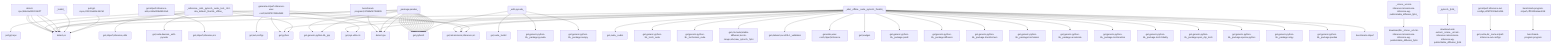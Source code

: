 graph TD
    app-mlperf-inference,d775cac873ee4231_(_reference,_sdxl,_pytorch,_cuda,_test,_r5.0-dev_default,_float16,_offline_) --> detect,os
    app-mlperf-inference,d775cac873ee4231_(_reference,_sdxl,_pytorch,_cuda,_test,_r5.0-dev_default,_float16,_offline_) --> get,sys-utils-cm
    app-mlperf-inference,d775cac873ee4231_(_reference,_sdxl,_pytorch,_cuda,_test,_r5.0-dev_default,_float16,_offline_) --> get,python
    app-mlperf-inference,d775cac873ee4231_(_reference,_sdxl,_pytorch,_cuda,_test,_r5.0-dev_default,_float16,_offline_) --> get,mlcommons,inference,src
    pull-git-repo,c23132ed65c4421d --> detect,os
    app-mlperf-inference,d775cac873ee4231_(_reference,_sdxl,_pytorch,_cuda,_test,_r5.0-dev_default,_float16,_offline_) --> pull,git,repo
    get-mlperf-inference-utils,e341e5f86d8342e5 --> get,mlperf,inference,src
    app-mlperf-inference,d775cac873ee4231_(_reference,_sdxl,_pytorch,_cuda,_test,_r5.0-dev_default,_float16,_offline_) --> get,mlperf,inference,utils
    get-cuda,46d133d9ef92422d_(_toolkit_) --> detect,os
    get-cuda-devices,7a3ede4d3558427a_(_with-pycuda_) --> get,cuda,_toolkit
    get-cuda-devices,7a3ede4d3558427a_(_with-pycuda_) --> get,python3
    get-generic-python-lib,94b62a682bc44791_(_package.pycuda_) --> detect,os
    detect-cpu,586c8a43320142f7 --> detect,os
    get-generic-python-lib,94b62a682bc44791_(_package.pycuda_) --> detect,cpu
    get-generic-python-lib,94b62a682bc44791_(_package.pycuda_) --> get,python3
    get-generic-python-lib,94b62a682bc44791_(_pip_) --> get,python3
    get-generic-python-lib,94b62a682bc44791_(_package.pycuda_) --> get,generic-python-lib,_pip
    get-cuda-devices,7a3ede4d3558427a_(_with-pycuda_) --> get,generic-python-lib,_package.pycuda
    get-generic-python-lib,94b62a682bc44791_(_package.numpy_) --> detect,os
    detect-cpu,586c8a43320142f7 --> detect,os
    get-generic-python-lib,94b62a682bc44791_(_package.numpy_) --> detect,cpu
    get-generic-python-lib,94b62a682bc44791_(_package.numpy_) --> get,python3
    get-generic-python-lib,94b62a682bc44791_(_pip_) --> get,python3
    get-generic-python-lib,94b62a682bc44791_(_package.numpy_) --> get,generic-python-lib,_pip
    get-cuda-devices,7a3ede4d3558427a_(_with-pycuda_) --> get,generic-python-lib,_package.numpy
    app-mlperf-inference,d775cac873ee4231_(_reference,_sdxl,_pytorch,_cuda,_test,_r5.0-dev_default,_float16,_offline_) --> get,cuda-devices,_with-pycuda
    app-mlperf-inference-mlcommons-python,ff149e9781fc4b65_(_sdxl,_offline,_cuda,_pytorch,_float16_) --> detect,os
    detect-cpu,586c8a43320142f7 --> detect,os
    app-mlperf-inference-mlcommons-python,ff149e9781fc4b65_(_sdxl,_offline,_cuda,_pytorch,_float16_) --> detect,cpu
    app-mlperf-inference-mlcommons-python,ff149e9781fc4b65_(_sdxl,_offline,_cuda,_pytorch,_float16_) --> get,sys-utils-cm
    app-mlperf-inference-mlcommons-python,ff149e9781fc4b65_(_sdxl,_offline,_cuda,_pytorch,_float16_) --> get,python
    app-mlperf-inference-mlcommons-python,ff149e9781fc4b65_(_sdxl,_offline,_cuda,_pytorch,_float16_) --> get,cuda,_cudnn
    get-generic-python-lib,94b62a682bc44791_(_torch_cuda_) --> get,python3
    app-mlperf-inference-mlcommons-python,ff149e9781fc4b65_(_sdxl,_offline,_cuda,_pytorch,_float16_) --> get,generic-python-lib,_torch_cuda
    get-generic-python-lib,94b62a682bc44791_(_torchvision_cuda_) --> get,python3
    app-mlperf-inference-mlcommons-python,ff149e9781fc4b65_(_sdxl,_offline,_cuda,_pytorch,_float16_) --> get,generic-python-lib,_torchvision_cuda
    download-and-extract,c67e81a4ce2649f5_(_rclone,_url.mlc-inference:mlcommons-inference-wg-public/stable_diffusion_fp16_) --> download,file,_rclone,_url.mlc-inference:mlcommons-inference-wg-public/stable_diffusion_fp16
    get-ml-model-stable-diffusion,22c6516b2d4d4c23_(_pytorch,_fp16_) --> download-and-extract,_rclone,_url.mlc-inference:mlcommons-inference-wg-public/stable_diffusion_fp16
    app-mlperf-inference-mlcommons-python,ff149e9781fc4b65_(_sdxl,_offline,_cuda,_pytorch,_float16_) --> get,ml-model,stable-diffusion,text-to-image,sdxl,raw,_pytorch,_fp16
    app-mlperf-inference-mlcommons-python,ff149e9781fc4b65_(_sdxl,_offline,_cuda,_pytorch,_float16_) --> get,dataset,coco2014,_validation
    generate-mlperf-inference-user-conf,3af4475745964b93 --> detect,os
    detect-cpu,586c8a43320142f7 --> detect,os
    generate-mlperf-inference-user-conf,3af4475745964b93 --> detect,cpu
    generate-mlperf-inference-user-conf,3af4475745964b93 --> get,python
    generate-mlperf-inference-user-conf,3af4475745964b93 --> get,mlcommons,inference,src
    get-mlperf-inference-sut-configs,c2fbf72009e2445b --> get,cache,dir,_name.mlperf-inference-sut-configs
    generate-mlperf-inference-user-conf,3af4475745964b93 --> get,sut,configs
    app-mlperf-inference-mlcommons-python,ff149e9781fc4b65_(_sdxl,_offline,_cuda,_pytorch,_float16_) --> generate,user-conf,mlperf,inference
    app-mlperf-inference-mlcommons-python,ff149e9781fc4b65_(_sdxl,_offline,_cuda,_pytorch,_float16_) --> get,loadgen
    app-mlperf-inference-mlcommons-python,ff149e9781fc4b65_(_sdxl,_offline,_cuda,_pytorch,_float16_) --> get,mlcommons,inference,src
    app-mlperf-inference-mlcommons-python,ff149e9781fc4b65_(_sdxl,_offline,_cuda,_pytorch,_float16_) --> get,mlcommons,inference,src
    get-generic-python-lib,94b62a682bc44791_(_package.psutil_) --> get,python3
    app-mlperf-inference-mlcommons-python,ff149e9781fc4b65_(_sdxl,_offline,_cuda,_pytorch,_float16_) --> get,generic-python-lib,_package.psutil
    get-generic-python-lib,94b62a682bc44791_(_package.diffusers_) --> get,python3
    app-mlperf-inference-mlcommons-python,ff149e9781fc4b65_(_sdxl,_offline,_cuda,_pytorch,_float16_) --> get,generic-python-lib,_package.diffusers
    get-generic-python-lib,94b62a682bc44791_(_package.transformers_) --> get,python3
    app-mlperf-inference-mlcommons-python,ff149e9781fc4b65_(_sdxl,_offline,_cuda,_pytorch,_float16_) --> get,generic-python-lib,_package.transformers
    get-generic-python-lib,94b62a682bc44791_(_package.torchvision_) --> get,python3
    app-mlperf-inference-mlcommons-python,ff149e9781fc4b65_(_sdxl,_offline,_cuda,_pytorch,_float16_) --> get,generic-python-lib,_package.torchvision
    get-generic-python-lib,94b62a682bc44791_(_package.accelerate_) --> get,python3
    app-mlperf-inference-mlcommons-python,ff149e9781fc4b65_(_sdxl,_offline,_cuda,_pytorch,_float16_) --> get,generic-python-lib,_package.accelerate
    get-generic-python-lib,94b62a682bc44791_(_package.torchmetrics_) --> get,python3
    app-mlperf-inference-mlcommons-python,ff149e9781fc4b65_(_sdxl,_offline,_cuda,_pytorch,_float16_) --> get,generic-python-lib,_package.torchmetrics
    get-generic-python-lib,94b62a682bc44791_(_package.torch-fidelity_) --> get,python3
    app-mlperf-inference-mlcommons-python,ff149e9781fc4b65_(_sdxl,_offline,_cuda,_pytorch,_float16_) --> get,generic-python-lib,_package.torch-fidelity
    get-generic-python-lib,94b62a682bc44791_(_package.open_clip_torch_) --> get,python3
    app-mlperf-inference-mlcommons-python,ff149e9781fc4b65_(_sdxl,_offline,_cuda,_pytorch,_float16_) --> get,generic-python-lib,_package.open_clip_torch
    get-generic-python-lib,94b62a682bc44791_(_package.opencv-python_) --> get,python3
    app-mlperf-inference-mlcommons-python,ff149e9781fc4b65_(_sdxl,_offline,_cuda,_pytorch,_float16_) --> get,generic-python-lib,_package.opencv-python
    get-generic-python-lib,94b62a682bc44791_(_package.scipy_) --> get,python3
    app-mlperf-inference-mlcommons-python,ff149e9781fc4b65_(_sdxl,_offline,_cuda,_pytorch,_float16_) --> get,generic-python-lib,_package.scipy
    get-generic-python-lib,94b62a682bc44791_(_package.pandas_) --> get,python3
    app-mlperf-inference-mlcommons-python,ff149e9781fc4b65_(_sdxl,_offline,_cuda,_pytorch,_float16_) --> get,generic-python-lib,_package.pandas
    detect-cpu,586c8a43320142f7 --> detect,os
    benchmark-program,19f369ef47084895 --> detect,cpu
    benchmark-program-mlperf,cfff0132a8aa4018 --> benchmark-program,program
    app-mlperf-inference-mlcommons-python,ff149e9781fc4b65_(_sdxl,_offline,_cuda,_pytorch,_float16_) --> benchmark-mlperf